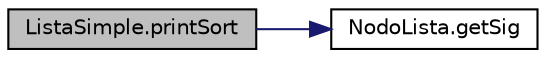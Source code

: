 digraph "ListaSimple.printSort"
{
 // LATEX_PDF_SIZE
  edge [fontname="Helvetica",fontsize="10",labelfontname="Helvetica",labelfontsize="10"];
  node [fontname="Helvetica",fontsize="10",shape=record];
  rankdir="LR";
  Node1 [label="ListaSimple.printSort",height=0.2,width=0.4,color="black", fillcolor="grey75", style="filled", fontcolor="black",tooltip="Imprime en consola los valores de F de cada nodo."];
  Node1 -> Node2 [color="midnightblue",fontsize="10",style="solid",fontname="Helvetica"];
  Node2 [label="NodoLista.getSig",height=0.2,width=0.4,color="black", fillcolor="white", style="filled",URL="$class_nodo_lista.html#a01954a05f2a6814e4e4cabf1d8084630",tooltip=" "];
}
